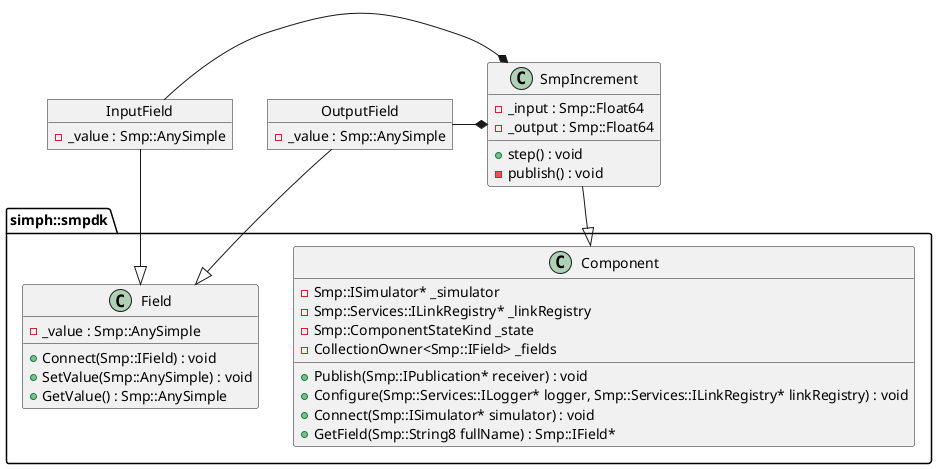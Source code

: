 @startuml UML_SmpIncrement
package simph::smpdk
{
    class Component
    {
        + Publish(Smp::IPublication* receiver) : void
        + Configure(Smp::Services::ILogger* logger, Smp::Services::ILinkRegistry* linkRegistry) : void
        + Connect(Smp::ISimulator* simulator) : void
        + GetField(Smp::String8 fullName) : Smp::IField*

        - Smp::ISimulator* _simulator
        - Smp::Services::ILinkRegistry* _linkRegistry
        - Smp::ComponentStateKind _state
        - CollectionOwner<Smp::IField> _fields
    }

    '----------------OutputField---------------
    class Field{
        + Connect(Smp::IField) : void
        + SetValue(Smp::AnySimple) : void
        + GetValue() : Smp::AnySimple

        - _value : Smp::AnySimple
    }
}

class SmpIncrement{
    + step() : void
    - publish() : void

    - _input : Smp::Float64
    - _output : Smp::Float64
}

'----------------InputField---------------
object InputField{
    - _value : Smp::AnySimple
}

'----------------OutputField---------------
object OutputField{
    - _value : Smp::AnySimple
}

InputField --|> Field
OutputField --|> Field
InputField -* SmpIncrement
OutputField -* SmpIncrement
SmpIncrement --|> Component

@enduml